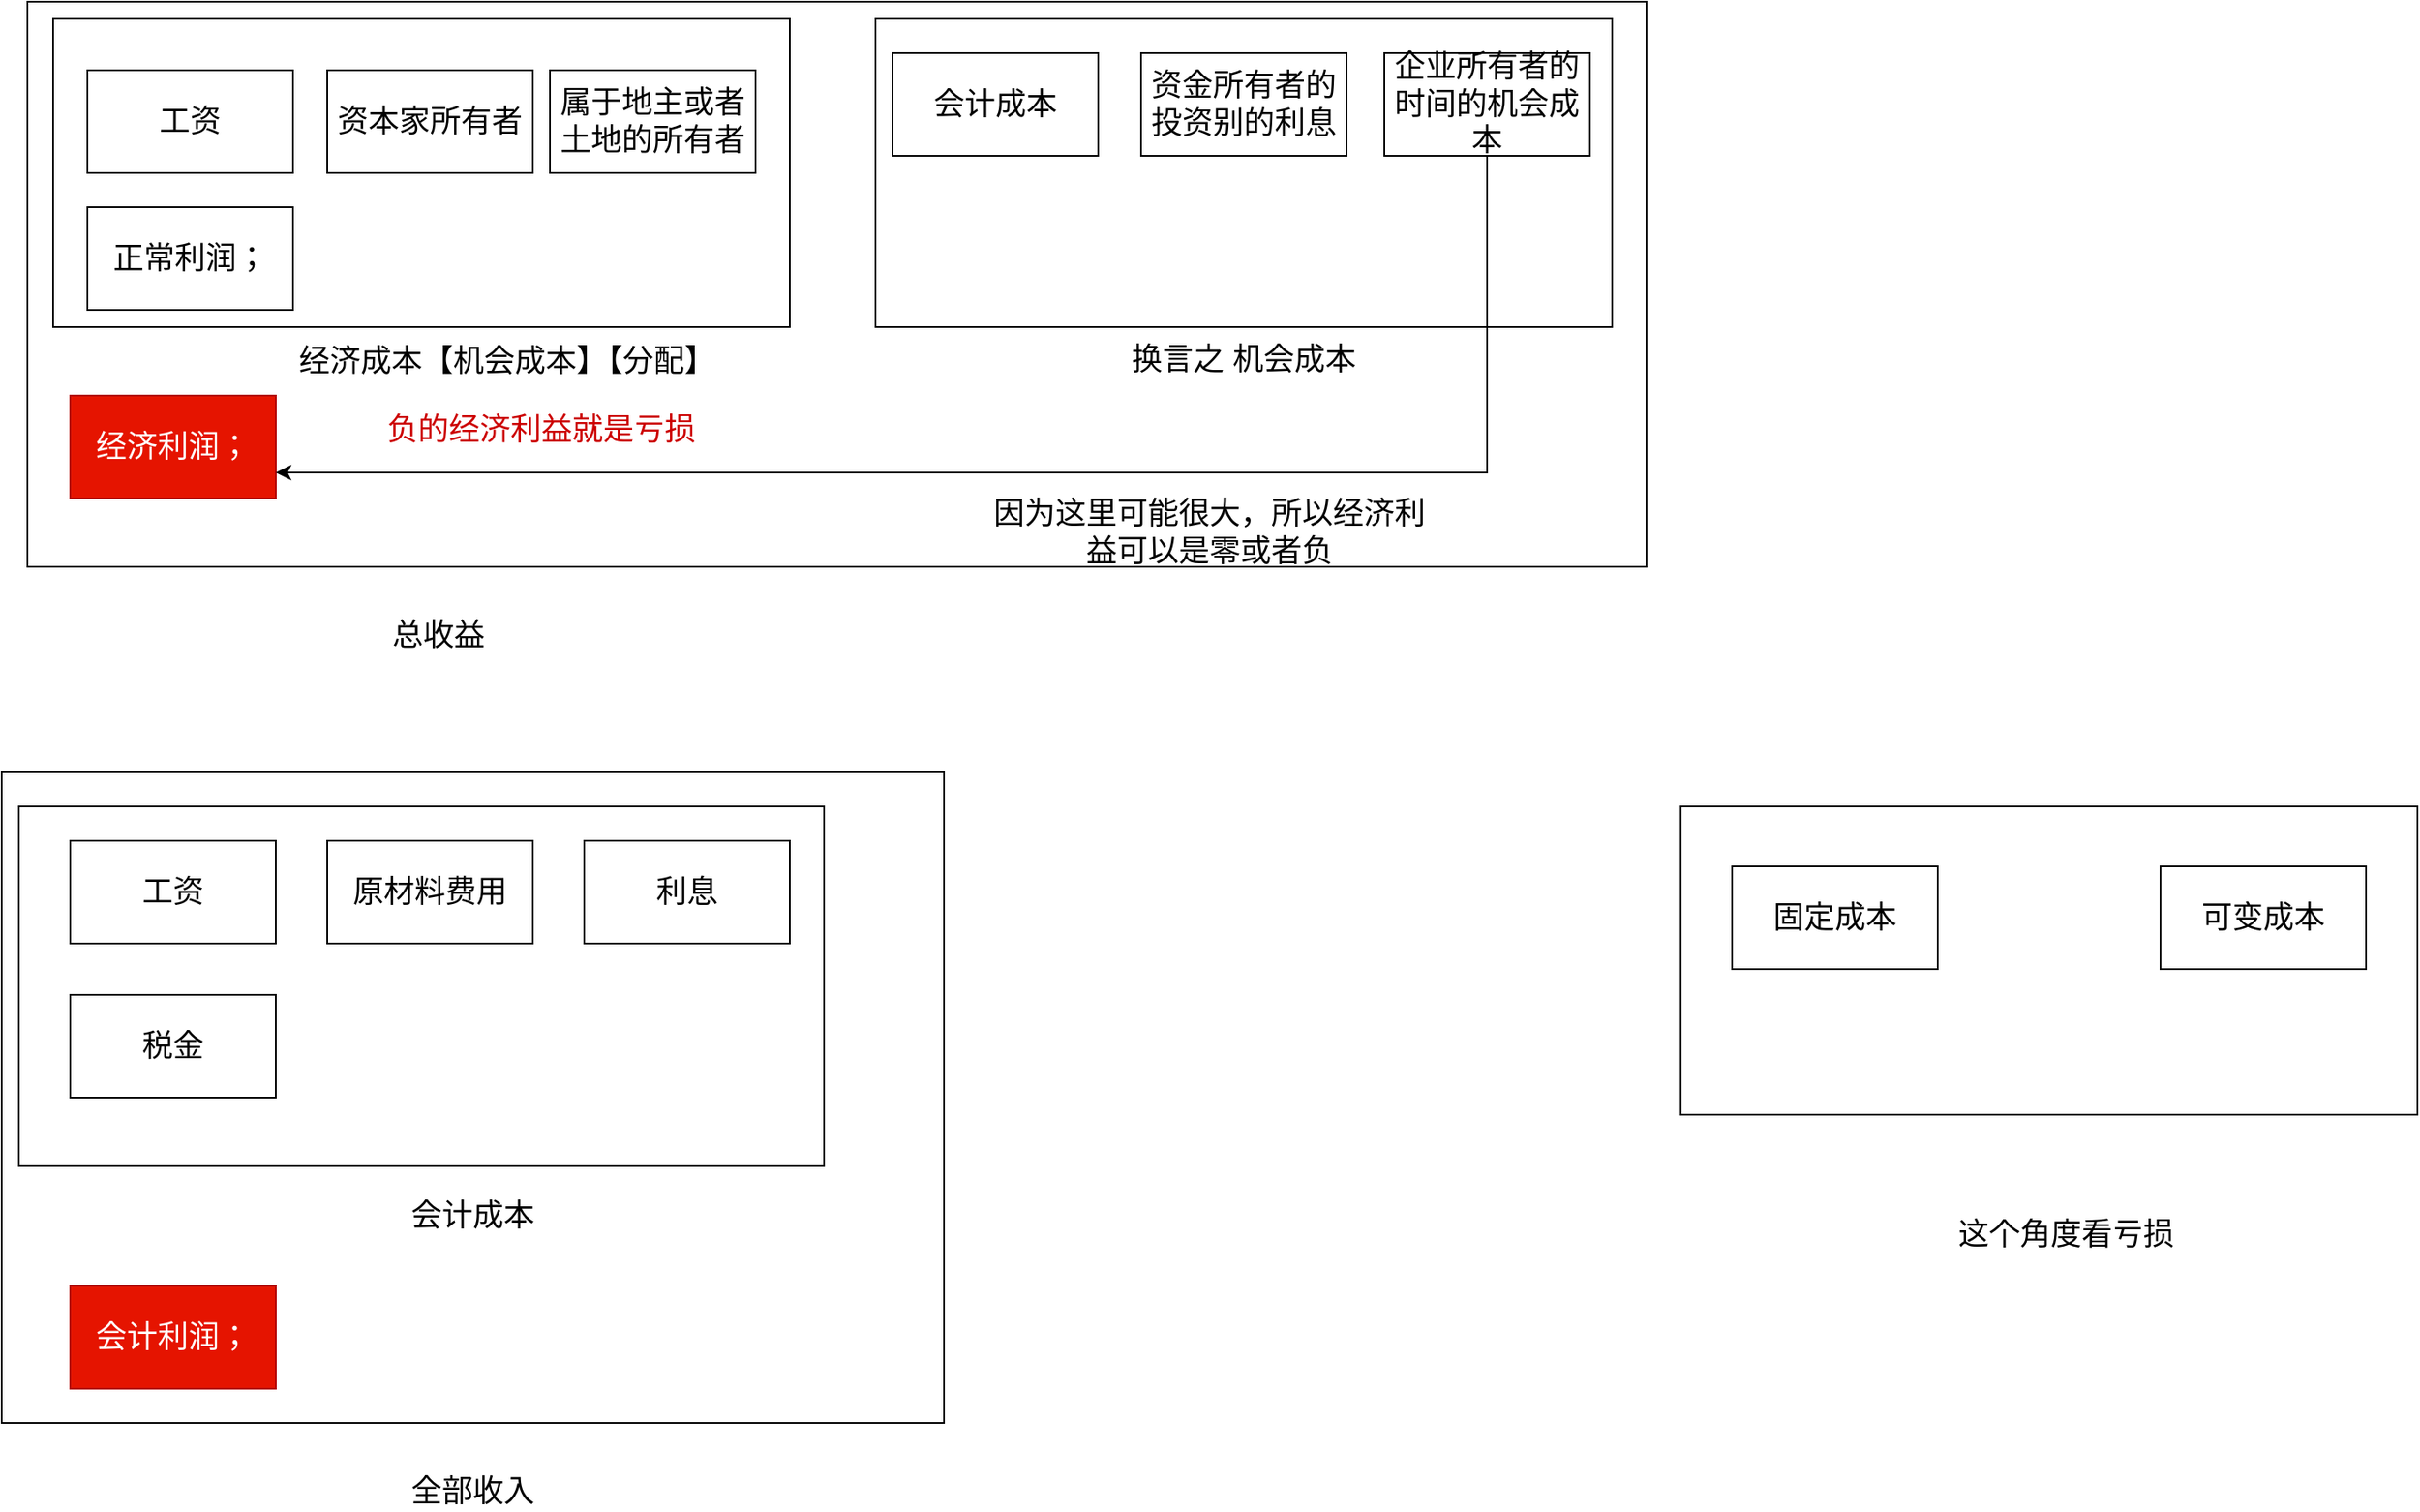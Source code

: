 <mxfile version="13.2.2" type="device" pages="10"><diagram id="NMHHrSCRpCcnZugrUS7x" name="第七章--厂商理论"><mxGraphModel dx="585" dy="813" grid="1" gridSize="10" guides="1" tooltips="1" connect="1" arrows="1" fold="1" page="1" pageScale="1" pageWidth="827" pageHeight="1169" math="0" shadow="0"><root><mxCell id="0"/><mxCell id="1" parent="0"/><mxCell id="fO7YHDkhs6r10xwRx6Tu-5" value="" style="rounded=0;whiteSpace=wrap;html=1;fillColor=none;" parent="1" vertex="1"><mxGeometry x="50" y="30" width="430" height="180" as="geometry"/></mxCell><mxCell id="fO7YHDkhs6r10xwRx6Tu-7" value="" style="rounded=0;whiteSpace=wrap;html=1;fillColor=none;" parent="1" vertex="1"><mxGeometry x="30" y="490" width="470" height="210" as="geometry"/></mxCell><mxCell id="fO7YHDkhs6r10xwRx6Tu-10" value="" style="rounded=0;whiteSpace=wrap;html=1;fillColor=none;" parent="1" vertex="1"><mxGeometry x="20" y="470" width="550" height="380" as="geometry"/></mxCell><mxCell id="QfS4DGjrN-cL1Sc8qur2-10" value="" style="rounded=0;whiteSpace=wrap;html=1;fillColor=none;" parent="1" vertex="1"><mxGeometry x="35" y="20" width="945" height="330" as="geometry"/></mxCell><mxCell id="QfS4DGjrN-cL1Sc8qur2-4" value="&lt;font style=&quot;font-size: 18px&quot;&gt;工资&lt;/font&gt;" style="rounded=0;whiteSpace=wrap;html=1;" parent="1" vertex="1"><mxGeometry x="70" y="60" width="120" height="60" as="geometry"/></mxCell><mxCell id="QfS4DGjrN-cL1Sc8qur2-6" value="&lt;font style=&quot;font-size: 18px&quot;&gt;属于地主或者土地的所有者&lt;/font&gt;" style="rounded=0;whiteSpace=wrap;html=1;" parent="1" vertex="1"><mxGeometry x="340" y="60" width="120" height="60" as="geometry"/></mxCell><mxCell id="QfS4DGjrN-cL1Sc8qur2-7" value="&lt;span style=&quot;font-size: 18px&quot;&gt;资本家所有者&lt;/span&gt;" style="rounded=0;whiteSpace=wrap;html=1;" parent="1" vertex="1"><mxGeometry x="210" y="60" width="120" height="60" as="geometry"/></mxCell><mxCell id="QfS4DGjrN-cL1Sc8qur2-8" value="&lt;font style=&quot;font-size: 18px&quot;&gt;正常利润；&lt;/font&gt;" style="rounded=0;whiteSpace=wrap;html=1;" parent="1" vertex="1"><mxGeometry x="70" y="140" width="120" height="60" as="geometry"/></mxCell><mxCell id="QfS4DGjrN-cL1Sc8qur2-9" value="&lt;font style=&quot;font-size: 18px&quot;&gt;经济利润；&lt;/font&gt;" style="rounded=0;whiteSpace=wrap;html=1;fillColor=#e51400;strokeColor=#B20000;fontColor=#ffffff;" parent="1" vertex="1"><mxGeometry x="60" y="250" width="120" height="60" as="geometry"/></mxCell><mxCell id="QfS4DGjrN-cL1Sc8qur2-11" value="&lt;span style=&quot;font-size: 18px&quot;&gt;总收益&lt;/span&gt;" style="text;html=1;strokeColor=none;fillColor=none;align=center;verticalAlign=middle;whiteSpace=wrap;rounded=0;" parent="1" vertex="1"><mxGeometry x="180" y="380" width="190" height="20" as="geometry"/></mxCell><mxCell id="fO7YHDkhs6r10xwRx6Tu-1" value="&lt;font style=&quot;font-size: 18px&quot;&gt;工资&lt;/font&gt;" style="rounded=0;whiteSpace=wrap;html=1;" parent="1" vertex="1"><mxGeometry x="60" y="510" width="120" height="60" as="geometry"/></mxCell><mxCell id="fO7YHDkhs6r10xwRx6Tu-2" value="&lt;font style=&quot;font-size: 18px&quot;&gt;税金&lt;/font&gt;" style="rounded=0;whiteSpace=wrap;html=1;" parent="1" vertex="1"><mxGeometry x="60" y="600" width="120" height="60" as="geometry"/></mxCell><mxCell id="fO7YHDkhs6r10xwRx6Tu-3" value="&lt;font style=&quot;font-size: 18px&quot;&gt;利息&lt;/font&gt;" style="rounded=0;whiteSpace=wrap;html=1;" parent="1" vertex="1"><mxGeometry x="360" y="510" width="120" height="60" as="geometry"/></mxCell><mxCell id="fO7YHDkhs6r10xwRx6Tu-4" value="&lt;font style=&quot;font-size: 18px&quot;&gt;原材料费用&lt;/font&gt;" style="rounded=0;whiteSpace=wrap;html=1;" parent="1" vertex="1"><mxGeometry x="210" y="510" width="120" height="60" as="geometry"/></mxCell><mxCell id="fO7YHDkhs6r10xwRx6Tu-6" value="&lt;span style=&quot;font-size: 18px&quot;&gt;经济成本【机会成本】【分配】&lt;/span&gt;" style="text;html=1;strokeColor=none;fillColor=none;align=center;verticalAlign=middle;whiteSpace=wrap;rounded=0;" parent="1" vertex="1"><mxGeometry x="180" y="220" width="270" height="20" as="geometry"/></mxCell><mxCell id="fO7YHDkhs6r10xwRx6Tu-9" value="&lt;span style=&quot;font-size: 18px&quot;&gt;会计成本&lt;br&gt;&lt;br&gt;&lt;/span&gt;" style="text;html=1;strokeColor=none;fillColor=none;align=center;verticalAlign=middle;whiteSpace=wrap;rounded=0;" parent="1" vertex="1"><mxGeometry x="200" y="730" width="190" height="20" as="geometry"/></mxCell><mxCell id="fO7YHDkhs6r10xwRx6Tu-11" value="&lt;font style=&quot;font-size: 18px&quot;&gt;会计利润；&lt;/font&gt;" style="rounded=0;whiteSpace=wrap;html=1;fillColor=#e51400;strokeColor=#B20000;fontColor=#ffffff;" parent="1" vertex="1"><mxGeometry x="60" y="770" width="120" height="60" as="geometry"/></mxCell><mxCell id="fO7YHDkhs6r10xwRx6Tu-12" value="&lt;span style=&quot;font-size: 18px&quot;&gt;全部收入&lt;/span&gt;" style="text;html=1;strokeColor=none;fillColor=none;align=center;verticalAlign=middle;whiteSpace=wrap;rounded=0;" parent="1" vertex="1"><mxGeometry x="200" y="880" width="190" height="20" as="geometry"/></mxCell><mxCell id="fO7YHDkhs6r10xwRx6Tu-14" value="" style="rounded=0;whiteSpace=wrap;html=1;fillColor=none;" parent="1" vertex="1"><mxGeometry x="530" y="30" width="430" height="180" as="geometry"/></mxCell><mxCell id="fO7YHDkhs6r10xwRx6Tu-15" value="&lt;span style=&quot;font-size: 18px&quot;&gt;换言之 机会成本&lt;br&gt;&lt;br&gt;&lt;/span&gt;" style="text;html=1;strokeColor=none;fillColor=none;align=center;verticalAlign=middle;whiteSpace=wrap;rounded=0;" parent="1" vertex="1"><mxGeometry x="650" y="230" width="190" height="20" as="geometry"/></mxCell><mxCell id="fO7YHDkhs6r10xwRx6Tu-17" value="&lt;span style=&quot;font-size: 18px&quot;&gt;会计成本&lt;/span&gt;" style="rounded=0;whiteSpace=wrap;html=1;" parent="1" vertex="1"><mxGeometry x="540" y="50" width="120" height="60" as="geometry"/></mxCell><mxCell id="fO7YHDkhs6r10xwRx6Tu-21" style="edgeStyle=orthogonalEdgeStyle;rounded=0;orthogonalLoop=1;jettySize=auto;html=1;exitX=0.5;exitY=1;exitDx=0;exitDy=0;entryX=1;entryY=0.75;entryDx=0;entryDy=0;" parent="1" source="fO7YHDkhs6r10xwRx6Tu-19" target="QfS4DGjrN-cL1Sc8qur2-9" edge="1"><mxGeometry relative="1" as="geometry"/></mxCell><mxCell id="fO7YHDkhs6r10xwRx6Tu-19" value="&lt;font style=&quot;font-size: 18px&quot;&gt;企业所有者的时间的机会成本&lt;/font&gt;" style="rounded=0;whiteSpace=wrap;html=1;" parent="1" vertex="1"><mxGeometry x="827" y="50" width="120" height="60" as="geometry"/></mxCell><mxCell id="fO7YHDkhs6r10xwRx6Tu-18" value="&lt;span style=&quot;font-size: 18px&quot;&gt;资金所有者的投资别的利息&lt;/span&gt;" style="rounded=0;whiteSpace=wrap;html=1;" parent="1" vertex="1"><mxGeometry x="685" y="50" width="120" height="60" as="geometry"/></mxCell><mxCell id="fO7YHDkhs6r10xwRx6Tu-23" value="&lt;span style=&quot;font-size: 18px&quot;&gt;因为这里可能很大，所以经济利益可以是零或者负&lt;/span&gt;" style="text;html=1;strokeColor=none;fillColor=none;align=center;verticalAlign=middle;whiteSpace=wrap;rounded=0;" parent="1" vertex="1"><mxGeometry x="590" y="320" width="270" height="20" as="geometry"/></mxCell><mxCell id="fO7YHDkhs6r10xwRx6Tu-24" value="&lt;span style=&quot;font-size: 18px&quot;&gt;&lt;font color=&quot;#cc0000&quot;&gt;负的经济利益就是亏损&lt;/font&gt;&lt;/span&gt;" style="text;html=1;strokeColor=none;fillColor=none;align=center;verticalAlign=middle;whiteSpace=wrap;rounded=0;" parent="1" vertex="1"><mxGeometry x="200" y="260" width="270" height="20" as="geometry"/></mxCell><mxCell id="fO7YHDkhs6r10xwRx6Tu-25" value="" style="rounded=0;whiteSpace=wrap;html=1;fillColor=none;" parent="1" vertex="1"><mxGeometry x="1000" y="490" width="430" height="180" as="geometry"/></mxCell><mxCell id="fO7YHDkhs6r10xwRx6Tu-26" value="&lt;font style=&quot;font-size: 18px&quot;&gt;固定成本&lt;/font&gt;" style="rounded=0;whiteSpace=wrap;html=1;" parent="1" vertex="1"><mxGeometry x="1030" y="525" width="120" height="60" as="geometry"/></mxCell><mxCell id="fO7YHDkhs6r10xwRx6Tu-27" value="&lt;font style=&quot;font-size: 18px&quot;&gt;可变成本&lt;/font&gt;" style="rounded=0;whiteSpace=wrap;html=1;" parent="1" vertex="1"><mxGeometry x="1280" y="525" width="120" height="60" as="geometry"/></mxCell><mxCell id="fO7YHDkhs6r10xwRx6Tu-28" value="&lt;span style=&quot;font-size: 18px&quot;&gt;这个角度看亏损&lt;br&gt;&lt;/span&gt;" style="text;html=1;strokeColor=none;fillColor=none;align=center;verticalAlign=middle;whiteSpace=wrap;rounded=0;" parent="1" vertex="1"><mxGeometry x="1090" y="730" width="270" height="20" as="geometry"/></mxCell></root></mxGraphModel></diagram><diagram id="RZITBvgJxFBnugSQHf5g" name="第八章--垄断、竞争"><mxGraphModel dx="597" dy="806" grid="1" gridSize="10" guides="1" tooltips="1" connect="1" arrows="1" fold="1" page="1" pageScale="1" pageWidth="827" pageHeight="1169" math="0" shadow="0"><root><mxCell id="sUZDhQ-hpaO0252xT2tM-0"/><mxCell id="sUZDhQ-hpaO0252xT2tM-1" parent="sUZDhQ-hpaO0252xT2tM-0"/><mxCell id="Ai6ymoAKtyoUuvvdNhXL-0" value="" style="rounded=0;whiteSpace=wrap;html=1;fillColor=none;" parent="sUZDhQ-hpaO0252xT2tM-1" vertex="1"><mxGeometry x="40" y="80" width="550" height="380" as="geometry"/></mxCell><mxCell id="Ai6ymoAKtyoUuvvdNhXL-1" value="&lt;span style=&quot;font-size: 18px&quot;&gt;无数个买者和卖者&lt;/span&gt;" style="rounded=0;whiteSpace=wrap;html=1;" parent="sUZDhQ-hpaO0252xT2tM-1" vertex="1"><mxGeometry x="120" y="160" width="120" height="60" as="geometry"/></mxCell><mxCell id="Ai6ymoAKtyoUuvvdNhXL-2" value="&lt;span style=&quot;font-size: 18px&quot;&gt;信息是完全&lt;br&gt;&lt;/span&gt;" style="rounded=0;whiteSpace=wrap;html=1;" parent="sUZDhQ-hpaO0252xT2tM-1" vertex="1"><mxGeometry x="270" y="160" width="120" height="60" as="geometry"/></mxCell><mxCell id="Ai6ymoAKtyoUuvvdNhXL-3" value="&lt;span style=&quot;font-size: 18px&quot;&gt;产品没有差别【鸡蛋🥚】&lt;br&gt;&lt;/span&gt;" style="rounded=0;whiteSpace=wrap;html=1;" parent="sUZDhQ-hpaO0252xT2tM-1" vertex="1"><mxGeometry x="414" y="160" width="120" height="60" as="geometry"/></mxCell><mxCell id="Ai6ymoAKtyoUuvvdNhXL-4" value="&lt;span style=&quot;font-size: 18px&quot;&gt;进入和退出市场是自由随意的&lt;/span&gt;" style="rounded=0;whiteSpace=wrap;html=1;" parent="sUZDhQ-hpaO0252xT2tM-1" vertex="1"><mxGeometry x="120" y="260" width="120" height="80" as="geometry"/></mxCell><mxCell id="2bS67cALEKi7D3kkjxIz-0" value="&lt;span style=&quot;font-size: 18px&quot;&gt;完全竞争&lt;/span&gt;" style="text;html=1;strokeColor=none;fillColor=none;align=center;verticalAlign=middle;whiteSpace=wrap;rounded=0;" parent="sUZDhQ-hpaO0252xT2tM-1" vertex="1"><mxGeometry x="235" y="520" width="190" height="20" as="geometry"/></mxCell><mxCell id="2bS67cALEKi7D3kkjxIz-1" value="" style="rounded=0;whiteSpace=wrap;html=1;fillColor=none;" parent="sUZDhQ-hpaO0252xT2tM-1" vertex="1"><mxGeometry x="620" y="80" width="550" height="380" as="geometry"/></mxCell><mxCell id="2bS67cALEKi7D3kkjxIz-2" value="&lt;span style=&quot;font-size: 18px&quot;&gt;垄断&lt;/span&gt;" style="text;html=1;strokeColor=none;fillColor=none;align=center;verticalAlign=middle;whiteSpace=wrap;rounded=0;" parent="sUZDhQ-hpaO0252xT2tM-1" vertex="1"><mxGeometry x="820" y="520" width="190" height="20" as="geometry"/></mxCell><mxCell id="2bS67cALEKi7D3kkjxIz-3" value="" style="endArrow=none;html=1;entryX=0.5;entryY=0;entryDx=0;entryDy=0;exitX=0.5;exitY=1;exitDx=0;exitDy=0;" parent="sUZDhQ-hpaO0252xT2tM-1" source="2bS67cALEKi7D3kkjxIz-1" target="2bS67cALEKi7D3kkjxIz-1" edge="1"><mxGeometry width="50" height="50" relative="1" as="geometry"><mxPoint x="730" y="390" as="sourcePoint"/><mxPoint x="780" y="340" as="targetPoint"/></mxGeometry></mxCell><mxCell id="2bS67cALEKi7D3kkjxIz-4" value="&lt;span style=&quot;font-size: 18px&quot;&gt;行政垄断&lt;/span&gt;" style="text;html=1;strokeColor=none;fillColor=none;align=center;verticalAlign=middle;whiteSpace=wrap;rounded=0;" parent="sUZDhQ-hpaO0252xT2tM-1" vertex="1"><mxGeometry x="920" y="250" width="190" height="20" as="geometry"/></mxCell><mxCell id="2bS67cALEKi7D3kkjxIz-5" value="&lt;span style=&quot;font-size: 18px&quot;&gt;自然垄断&lt;/span&gt;" style="text;html=1;strokeColor=none;fillColor=none;align=center;verticalAlign=middle;whiteSpace=wrap;rounded=0;" parent="sUZDhQ-hpaO0252xT2tM-1" vertex="1"><mxGeometry x="650" y="250" width="190" height="20" as="geometry"/></mxCell></root></mxGraphModel></diagram><diagram id="15GxTsseoTI-1MvQCCIQ" name="第九章--GDP"><mxGraphModel dx="597" dy="806" grid="1" gridSize="10" guides="1" tooltips="1" connect="1" arrows="1" fold="1" page="1" pageScale="1" pageWidth="827" pageHeight="1169" math="0" shadow="0"><root><mxCell id="Cbvpw6YhfNmNkXBSvI36-0"/><mxCell id="Cbvpw6YhfNmNkXBSvI36-1" parent="Cbvpw6YhfNmNkXBSvI36-0"/><mxCell id="W2FMc8YN6o1FscTeh8jA-5" value="" style="ellipse;whiteSpace=wrap;html=1;fillColor=none;fontSize=16;" parent="Cbvpw6YhfNmNkXBSvI36-1" vertex="1"><mxGeometry x="124" y="180" width="290" height="210" as="geometry"/></mxCell><mxCell id="W2FMc8YN6o1FscTeh8jA-6" value="&lt;span style=&quot;font-size: 16px;&quot;&gt;人均GDP&lt;/span&gt;" style="text;html=1;strokeColor=none;fillColor=none;align=center;verticalAlign=middle;whiteSpace=wrap;rounded=0;fontSize=16;" parent="Cbvpw6YhfNmNkXBSvI36-1" vertex="1"><mxGeometry x="174" y="420" width="190" height="20" as="geometry"/></mxCell><mxCell id="W2FMc8YN6o1FscTeh8jA-7" value="&lt;font style=&quot;font-size: 16px;&quot;&gt;人均可支配收入&lt;/font&gt;" style="rounded=0;whiteSpace=wrap;html=1;fillColor=#b0e3e6;strokeColor=#0e8088;fontSize=16;" parent="Cbvpw6YhfNmNkXBSvI36-1" vertex="1"><mxGeometry x="184" y="210" width="140" height="60" as="geometry"/></mxCell><mxCell id="W2FMc8YN6o1FscTeh8jA-9" value="&lt;font style=&quot;font-size: 16px;&quot;&gt;税收&lt;/font&gt;" style="rounded=0;whiteSpace=wrap;html=1;fillColor=#f8cecc;gradientColor=#ea6b66;strokeColor=#b85450;fontSize=16;" parent="Cbvpw6YhfNmNkXBSvI36-1" vertex="1"><mxGeometry x="154" y="280" width="80" height="50" as="geometry"/></mxCell><mxCell id="W2FMc8YN6o1FscTeh8jA-10" value="&lt;font style=&quot;font-size: 16px;&quot;&gt;其他项目&lt;/font&gt;" style="rounded=0;whiteSpace=wrap;html=1;fillColor=none;fontSize=16;" parent="Cbvpw6YhfNmNkXBSvI36-1" vertex="1"><mxGeometry x="274" y="280" width="80" height="50" as="geometry"/></mxCell><mxCell id="W2FMc8YN6o1FscTeh8jA-11" value="" style="endArrow=classic;html=1;fontSize=16;" parent="Cbvpw6YhfNmNkXBSvI36-1" source="W2FMc8YN6o1FscTeh8jA-7" edge="1"><mxGeometry width="50" height="50" relative="1" as="geometry"><mxPoint x="260" y="420" as="sourcePoint"/><mxPoint x="390" y="120" as="targetPoint"/></mxGeometry></mxCell><mxCell id="W2FMc8YN6o1FscTeh8jA-13" value="&lt;span style=&quot;font-size: 16px;&quot;&gt;比人均GDP小得多&lt;/span&gt;" style="text;html=1;strokeColor=none;fillColor=none;align=center;verticalAlign=middle;whiteSpace=wrap;rounded=0;fontSize=16;" parent="Cbvpw6YhfNmNkXBSvI36-1" vertex="1"><mxGeometry x="300" y="80" width="190" height="20" as="geometry"/></mxCell></root></mxGraphModel></diagram><diagram id="h9c2RwMUi0obcPd-blbH" name="第十一章：总需求"><mxGraphModel dx="585" dy="813" grid="1" gridSize="10" guides="1" tooltips="1" connect="1" arrows="1" fold="1" page="1" pageScale="1" pageWidth="827" pageHeight="1169" math="0" shadow="0"><root><mxCell id="K92eB_Z6g8fDV6qdxyt1-0"/><mxCell id="K92eB_Z6g8fDV6qdxyt1-1" parent="K92eB_Z6g8fDV6qdxyt1-0"/><mxCell id="g3PpC5OYMZxL-mpC2j2G-0" value="" style="rounded=0;whiteSpace=wrap;html=1;fillColor=none;" parent="K92eB_Z6g8fDV6qdxyt1-1" vertex="1"><mxGeometry x="90" y="80" width="480" height="330" as="geometry"/></mxCell><mxCell id="g3PpC5OYMZxL-mpC2j2G-1" value="&lt;span style=&quot;font-size: 18px&quot;&gt;工资&lt;/span&gt;" style="rounded=0;whiteSpace=wrap;html=1;" parent="K92eB_Z6g8fDV6qdxyt1-1" vertex="1"><mxGeometry x="120" y="160" width="120" height="60" as="geometry"/></mxCell><mxCell id="g3PpC5OYMZxL-mpC2j2G-2" value="&lt;span style=&quot;font-size: 18px&quot;&gt;地租&lt;br&gt;&lt;/span&gt;" style="rounded=0;whiteSpace=wrap;html=1;" parent="K92eB_Z6g8fDV6qdxyt1-1" vertex="1"><mxGeometry x="270" y="160" width="120" height="60" as="geometry"/></mxCell><mxCell id="g3PpC5OYMZxL-mpC2j2G-3" value="&lt;span style=&quot;font-size: 18px&quot;&gt;租金&lt;br&gt;&lt;/span&gt;" style="rounded=0;whiteSpace=wrap;html=1;" parent="K92eB_Z6g8fDV6qdxyt1-1" vertex="1"><mxGeometry x="414" y="160" width="120" height="60" as="geometry"/></mxCell><mxCell id="g3PpC5OYMZxL-mpC2j2G-4" value="&lt;span style=&quot;font-size: 18px&quot;&gt;利息&lt;/span&gt;" style="rounded=0;whiteSpace=wrap;html=1;" parent="K92eB_Z6g8fDV6qdxyt1-1" vertex="1"><mxGeometry x="120" y="260" width="120" height="80" as="geometry"/></mxCell><mxCell id="g3PpC5OYMZxL-mpC2j2G-5" value="&lt;span style=&quot;font-size: 18px&quot;&gt;一个产品的价格&lt;/span&gt;" style="text;html=1;strokeColor=none;fillColor=none;align=center;verticalAlign=middle;whiteSpace=wrap;rounded=0;" parent="K92eB_Z6g8fDV6qdxyt1-1" vertex="1"><mxGeometry x="235" y="440" width="190" height="20" as="geometry"/></mxCell><mxCell id="g3PpC5OYMZxL-mpC2j2G-6" value="&lt;span style=&quot;font-size: 18px&quot;&gt;正常利润&lt;/span&gt;" style="rounded=0;whiteSpace=wrap;html=1;" parent="K92eB_Z6g8fDV6qdxyt1-1" vertex="1"><mxGeometry x="270" y="260" width="120" height="80" as="geometry"/></mxCell><mxCell id="eS82C-wty85XSEX_v0sG-0" value="" style="rounded=0;whiteSpace=wrap;html=1;fillColor=none;" parent="K92eB_Z6g8fDV6qdxyt1-1" vertex="1"><mxGeometry x="90" y="490" width="480" height="330" as="geometry"/></mxCell><mxCell id="eS82C-wty85XSEX_v0sG-1" value="&lt;span style=&quot;font-size: 18px&quot;&gt;家庭&lt;/span&gt;" style="rounded=0;whiteSpace=wrap;html=1;" parent="K92eB_Z6g8fDV6qdxyt1-1" vertex="1"><mxGeometry x="120" y="570" width="120" height="60" as="geometry"/></mxCell><mxCell id="eS82C-wty85XSEX_v0sG-2" value="&lt;span style=&quot;font-size: 18px&quot;&gt;企业&lt;br&gt;&lt;/span&gt;" style="rounded=0;whiteSpace=wrap;html=1;" parent="K92eB_Z6g8fDV6qdxyt1-1" vertex="1"><mxGeometry x="270" y="570" width="120" height="60" as="geometry"/></mxCell><mxCell id="eS82C-wty85XSEX_v0sG-3" value="&lt;span style=&quot;font-size: 18px&quot;&gt;政府【看得见的手】&lt;br&gt;&lt;/span&gt;" style="rounded=0;whiteSpace=wrap;html=1;fillColor=#f8cecc;strokeColor=#b85450;" parent="K92eB_Z6g8fDV6qdxyt1-1" vertex="1"><mxGeometry x="414" y="570" width="120" height="60" as="geometry"/></mxCell><mxCell id="eS82C-wty85XSEX_v0sG-5" value="&lt;span style=&quot;font-size: 18px&quot;&gt;购买的主体&lt;/span&gt;" style="text;html=1;strokeColor=none;fillColor=none;align=center;verticalAlign=middle;whiteSpace=wrap;rounded=0;" parent="K92eB_Z6g8fDV6qdxyt1-1" vertex="1"><mxGeometry x="235" y="850" width="190" height="20" as="geometry"/></mxCell><mxCell id="eS82C-wty85XSEX_v0sG-8" value="&lt;span style=&quot;font-size: 18px&quot;&gt;经济萧条的原因很简单，就是人们不买东西。&lt;/span&gt;" style="text;html=1;strokeColor=none;fillColor=none;align=center;verticalAlign=middle;whiteSpace=wrap;rounded=0;" parent="K92eB_Z6g8fDV6qdxyt1-1" vertex="1"><mxGeometry x="620" y="440" width="210" height="20" as="geometry"/></mxCell><mxCell id="eS82C-wty85XSEX_v0sG-12" value="" style="endArrow=classic;html=1;" parent="K92eB_Z6g8fDV6qdxyt1-1" source="eS82C-wty85XSEX_v0sG-3" edge="1"><mxGeometry width="50" height="50" relative="1" as="geometry"><mxPoint x="630" y="670" as="sourcePoint"/><mxPoint x="640" y="597" as="targetPoint"/></mxGeometry></mxCell><mxCell id="eS82C-wty85XSEX_v0sG-13" value="&lt;span style=&quot;font-size: 18px&quot;&gt;赤字财政政策【借百姓的钱】&lt;/span&gt;" style="text;html=1;strokeColor=none;fillColor=none;align=center;verticalAlign=middle;whiteSpace=wrap;rounded=0;" parent="K92eB_Z6g8fDV6qdxyt1-1" vertex="1"><mxGeometry x="670" y="590" width="210" height="20" as="geometry"/></mxCell></root></mxGraphModel></diagram><diagram id="k1HSM32DDxo9B_g6ClpO" name="第十二章：财政，税收与财政政策"><mxGraphModel dx="585" dy="813" grid="1" gridSize="10" guides="1" tooltips="1" connect="1" arrows="1" fold="1" page="1" pageScale="1" pageWidth="827" pageHeight="1169" math="0" shadow="0"><root><mxCell id="RGpI6VOOQc9fMPbbDUVd-0"/><mxCell id="RGpI6VOOQc9fMPbbDUVd-1" parent="RGpI6VOOQc9fMPbbDUVd-0"/><mxCell id="5GNGqaqq4ZDY85I3by6q-0" value="" style="rounded=0;whiteSpace=wrap;html=1;fillColor=none;" parent="RGpI6VOOQc9fMPbbDUVd-1" vertex="1"><mxGeometry x="90" y="80" width="480" height="230" as="geometry"/></mxCell><mxCell id="5GNGqaqq4ZDY85I3by6q-2" value="&lt;span style=&quot;font-size: 18px&quot;&gt;税收收入【90%】&lt;br&gt;&lt;/span&gt;" style="rounded=0;whiteSpace=wrap;html=1;fillColor=none;" parent="RGpI6VOOQc9fMPbbDUVd-1" vertex="1"><mxGeometry x="160" y="100" width="340" height="160" as="geometry"/></mxCell><mxCell id="5GNGqaqq4ZDY85I3by6q-7" value="" style="rounded=0;whiteSpace=wrap;html=1;fillColor=none;" parent="RGpI6VOOQc9fMPbbDUVd-1" vertex="1"><mxGeometry x="90" y="490" width="480" height="220" as="geometry"/></mxCell><mxCell id="5GNGqaqq4ZDY85I3by6q-9" value="&lt;span style=&quot;font-size: 18px&quot;&gt;政府开支&lt;br&gt;&lt;/span&gt;" style="text;html=1;strokeColor=none;fillColor=none;align=center;verticalAlign=middle;whiteSpace=wrap;rounded=0;" parent="RGpI6VOOQc9fMPbbDUVd-1" vertex="1"><mxGeometry x="235" y="750" width="190" height="20" as="geometry"/></mxCell><mxCell id="5GNGqaqq4ZDY85I3by6q-10" value="&lt;span style=&quot;font-size: 18px&quot;&gt;政府购买支出&lt;br&gt;&lt;/span&gt;" style="rounded=0;whiteSpace=wrap;html=1;fillColor=none;" parent="RGpI6VOOQc9fMPbbDUVd-1" vertex="1"><mxGeometry x="120" y="520" width="190" height="140" as="geometry"/></mxCell><mxCell id="5GNGqaqq4ZDY85I3by6q-11" value="&lt;span style=&quot;font-size: 18px&quot;&gt;转移支付【效果慢】&lt;br&gt;&lt;/span&gt;" style="rounded=0;whiteSpace=wrap;html=1;fillColor=none;" parent="RGpI6VOOQc9fMPbbDUVd-1" vertex="1"><mxGeometry x="350" y="520" width="190" height="140" as="geometry"/></mxCell><mxCell id="5GNGqaqq4ZDY85I3by6q-14" value="&lt;span style=&quot;font-size: 18px&quot;&gt;财政收入&lt;br&gt;&lt;/span&gt;" style="text;html=1;strokeColor=none;fillColor=none;align=center;verticalAlign=middle;whiteSpace=wrap;rounded=0;" parent="RGpI6VOOQc9fMPbbDUVd-1" vertex="1"><mxGeometry x="235" y="340" width="190" height="20" as="geometry"/></mxCell><mxCell id="5GNGqaqq4ZDY85I3by6q-15" value="" style="rounded=0;whiteSpace=wrap;html=1;fillColor=none;" parent="RGpI6VOOQc9fMPbbDUVd-1" vertex="1"><mxGeometry x="610" y="85" width="480" height="220" as="geometry"/></mxCell><mxCell id="5GNGqaqq4ZDY85I3by6q-16" value="&lt;span style=&quot;font-size: 18px&quot;&gt;消费者的购买&lt;br&gt;&lt;/span&gt;" style="rounded=0;whiteSpace=wrap;html=1;fillColor=none;" parent="RGpI6VOOQc9fMPbbDUVd-1" vertex="1"><mxGeometry x="620" y="115" width="190" height="75" as="geometry"/></mxCell><mxCell id="5GNGqaqq4ZDY85I3by6q-18" value="&lt;span style=&quot;font-size: 18px&quot;&gt;总需求&lt;br&gt;&lt;/span&gt;" style="text;html=1;strokeColor=none;fillColor=none;align=center;verticalAlign=middle;whiteSpace=wrap;rounded=0;" parent="RGpI6VOOQc9fMPbbDUVd-1" vertex="1"><mxGeometry x="770" y="350" width="190" height="20" as="geometry"/></mxCell><mxCell id="5GNGqaqq4ZDY85I3by6q-22" value="&lt;span style=&quot;font-size: 18px&quot;&gt;政府购买支出&lt;br&gt;&lt;/span&gt;" style="rounded=0;whiteSpace=wrap;html=1;fillColor=none;" parent="RGpI6VOOQc9fMPbbDUVd-1" vertex="1"><mxGeometry x="620" y="210" width="190" height="75" as="geometry"/></mxCell><mxCell id="5GNGqaqq4ZDY85I3by6q-23" value="&lt;span style=&quot;font-size: 18px&quot;&gt;总出口&lt;br&gt;&lt;/span&gt;" style="rounded=0;whiteSpace=wrap;html=1;fillColor=none;" parent="RGpI6VOOQc9fMPbbDUVd-1" vertex="1"><mxGeometry x="860" y="210" width="190" height="75" as="geometry"/></mxCell><mxCell id="5GNGqaqq4ZDY85I3by6q-24" value="&lt;span style=&quot;font-size: 18px&quot;&gt;企业购买支出&lt;br&gt;&lt;/span&gt;" style="rounded=0;whiteSpace=wrap;html=1;fillColor=none;" parent="RGpI6VOOQc9fMPbbDUVd-1" vertex="1"><mxGeometry x="860" y="115" width="190" height="75" as="geometry"/></mxCell></root></mxGraphModel></diagram><diagram id="UcuOANTBUPzT7Q8J-KHv" name="第十三章 货币和银行🏦"><mxGraphModel dx="1412" dy="813" grid="1" gridSize="10" guides="1" tooltips="1" connect="1" arrows="1" fold="1" page="1" pageScale="1" pageWidth="827" pageHeight="1169" math="0" shadow="0"><root><mxCell id="3UMmOIt5RrmtiGYB2bf7-0"/><mxCell id="3UMmOIt5RrmtiGYB2bf7-1" parent="3UMmOIt5RrmtiGYB2bf7-0"/><mxCell id="8NFoe7cWt2G9rxUBvptO-0" value="" style="rounded=0;whiteSpace=wrap;html=1;fillColor=none;" parent="3UMmOIt5RrmtiGYB2bf7-1" vertex="1"><mxGeometry x="90" y="100" width="670" height="410" as="geometry"/></mxCell><mxCell id="8NFoe7cWt2G9rxUBvptO-1" value="&lt;span style=&quot;font-size: 18px&quot;&gt;中国货币的三个层次&lt;br&gt;&lt;br&gt;&lt;/span&gt;" style="text;html=1;strokeColor=none;fillColor=none;align=center;verticalAlign=middle;whiteSpace=wrap;rounded=0;" parent="3UMmOIt5RrmtiGYB2bf7-1" vertex="1"><mxGeometry x="170" y="20" width="190" height="40" as="geometry"/></mxCell><mxCell id="8NFoe7cWt2G9rxUBvptO-3" value="&lt;span style=&quot;font-size: 18px&quot;&gt;&lt;br&gt;&lt;/span&gt;" style="rounded=0;whiteSpace=wrap;html=1;fillColor=none;" parent="3UMmOIt5RrmtiGYB2bf7-1" vertex="1"><mxGeometry x="110" y="110" width="410" height="330" as="geometry"/></mxCell><mxCell id="8NFoe7cWt2G9rxUBvptO-4" value="&lt;span style=&quot;font-size: 18px&quot;&gt;M2【广义货币】&lt;br&gt;&lt;/span&gt;" style="text;html=1;strokeColor=none;fillColor=none;align=center;verticalAlign=middle;whiteSpace=wrap;rounded=0;" parent="3UMmOIt5RrmtiGYB2bf7-1" vertex="1"><mxGeometry x="319" y="565" width="190" height="40" as="geometry"/></mxCell><mxCell id="8NFoe7cWt2G9rxUBvptO-9" value="&lt;span style=&quot;font-size: 18px&quot;&gt;定期存款、单位存款&lt;br&gt;&lt;/span&gt;" style="rounded=0;whiteSpace=wrap;html=1;fillColor=none;" parent="3UMmOIt5RrmtiGYB2bf7-1" vertex="1"><mxGeometry x="540" y="110" width="190" height="120" as="geometry"/></mxCell><mxCell id="8NFoe7cWt2G9rxUBvptO-10" value="&lt;span style=&quot;font-size: 18px&quot;&gt;M1&lt;br&gt;&lt;/span&gt;" style="text;html=1;strokeColor=none;fillColor=none;align=center;verticalAlign=middle;whiteSpace=wrap;rounded=0;" parent="3UMmOIt5RrmtiGYB2bf7-1" vertex="1"><mxGeometry x="224" y="460" width="190" height="40" as="geometry"/></mxCell><mxCell id="8NFoe7cWt2G9rxUBvptO-11" value="&lt;span style=&quot;font-size: 18px&quot;&gt;纸币、硬币、现金&lt;br&gt;&lt;/span&gt;" style="rounded=0;whiteSpace=wrap;html=1;fillColor=none;" parent="3UMmOIt5RrmtiGYB2bf7-1" vertex="1"><mxGeometry x="120" y="120" width="250" height="240" as="geometry"/></mxCell><mxCell id="8NFoe7cWt2G9rxUBvptO-12" value="&lt;span style=&quot;font-size: 18px&quot;&gt;M0【流通性最好】&lt;br&gt;&lt;/span&gt;" style="text;html=1;strokeColor=none;fillColor=none;align=center;verticalAlign=middle;whiteSpace=wrap;rounded=0;" parent="3UMmOIt5RrmtiGYB2bf7-1" vertex="1"><mxGeometry x="170" y="380" width="190" height="40" as="geometry"/></mxCell><mxCell id="8NFoe7cWt2G9rxUBvptO-13" value="&lt;span style=&quot;font-size: 18px&quot;&gt;活期存款&lt;br&gt;&lt;/span&gt;" style="rounded=0;whiteSpace=wrap;html=1;fillColor=none;" parent="3UMmOIt5RrmtiGYB2bf7-1" vertex="1"><mxGeometry x="380" y="120" width="120" height="80" as="geometry"/></mxCell><mxCell id="8NFoe7cWt2G9rxUBvptO-15" value="" style="endArrow=classic;html=1;" parent="3UMmOIt5RrmtiGYB2bf7-1" edge="1"><mxGeometry width="50" height="50" relative="1" as="geometry"><mxPoint x="250" y="340" as="sourcePoint"/><mxPoint x="250" y="670" as="targetPoint"/></mxGeometry></mxCell><mxCell id="8NFoe7cWt2G9rxUBvptO-17" value="&lt;span style=&quot;font-size: 18px&quot;&gt;流通性由好到差&lt;/span&gt;&lt;span style=&quot;font-size: 18px&quot;&gt;&lt;br&gt;&lt;/span&gt;" style="text;html=1;strokeColor=none;fillColor=none;align=center;verticalAlign=middle;whiteSpace=wrap;rounded=0;" parent="3UMmOIt5RrmtiGYB2bf7-1" vertex="1"><mxGeometry x="50" y="545" width="190" height="40" as="geometry"/></mxCell><mxCell id="KiYR8RF2eQAfS3iEMQe5-0" value="&lt;span style=&quot;font-size: 18px&quot;&gt;利率&lt;br&gt;&lt;/span&gt;" style="rounded=0;whiteSpace=wrap;html=1;fillColor=#d5e8d4;strokeColor=#82b366;" parent="3UMmOIt5RrmtiGYB2bf7-1" vertex="1"><mxGeometry x="140" y="720" width="100" height="70" as="geometry"/></mxCell><mxCell id="KiYR8RF2eQAfS3iEMQe5-1" value="&lt;span style=&quot;font-size: 18px&quot;&gt;投资&lt;br&gt;&lt;/span&gt;" style="rounded=0;whiteSpace=wrap;html=1;fillColor=none;" parent="3UMmOIt5RrmtiGYB2bf7-1" vertex="1"><mxGeometry x="140" y="860" width="100" height="70" as="geometry"/></mxCell><mxCell id="KiYR8RF2eQAfS3iEMQe5-2" value="&lt;span style=&quot;font-size: 18px&quot;&gt;总需求&lt;br&gt;&lt;/span&gt;" style="rounded=0;whiteSpace=wrap;html=1;fillColor=#f8cecc;strokeColor=#b85450;" parent="3UMmOIt5RrmtiGYB2bf7-1" vertex="1"><mxGeometry x="140" y="1000" width="100" height="70" as="geometry"/></mxCell><mxCell id="KiYR8RF2eQAfS3iEMQe5-3" value="&lt;span style=&quot;font-size: 18px&quot;&gt;GDP&lt;br&gt;&lt;/span&gt;" style="rounded=0;whiteSpace=wrap;html=1;fillColor=none;" parent="3UMmOIt5RrmtiGYB2bf7-1" vertex="1"><mxGeometry x="140" y="1140" width="100" height="70" as="geometry"/></mxCell><mxCell id="KiYR8RF2eQAfS3iEMQe5-4" value="&lt;span style=&quot;font-size: 18px&quot;&gt;就业&lt;br&gt;&lt;/span&gt;" style="rounded=0;whiteSpace=wrap;html=1;fillColor=none;" parent="3UMmOIt5RrmtiGYB2bf7-1" vertex="1"><mxGeometry x="140" y="1280" width="100" height="70" as="geometry"/></mxCell><mxCell id="KiYR8RF2eQAfS3iEMQe5-5" value="&lt;span style=&quot;font-size: 18px&quot;&gt;经济冷热&lt;br&gt;&lt;/span&gt;" style="rounded=0;whiteSpace=wrap;html=1;fillColor=#dae8fc;strokeColor=#6c8ebf;" parent="3UMmOIt5RrmtiGYB2bf7-1" vertex="1"><mxGeometry x="140" y="1440" width="100" height="70" as="geometry"/></mxCell><mxCell id="KiYR8RF2eQAfS3iEMQe5-10" value="&lt;span style=&quot;font-size: 18px&quot;&gt;高&lt;br&gt;&lt;/span&gt;" style="text;html=1;strokeColor=none;fillColor=none;align=center;verticalAlign=middle;whiteSpace=wrap;rounded=0;" parent="3UMmOIt5RrmtiGYB2bf7-1" vertex="1"><mxGeometry x="270" y="735" width="190" height="40" as="geometry"/></mxCell><mxCell id="KiYR8RF2eQAfS3iEMQe5-11" value="&lt;span style=&quot;font-size: 18px&quot;&gt;少&lt;br&gt;&lt;/span&gt;" style="text;html=1;strokeColor=none;fillColor=none;align=center;verticalAlign=middle;whiteSpace=wrap;rounded=0;" parent="3UMmOIt5RrmtiGYB2bf7-1" vertex="1"><mxGeometry x="270" y="1280" width="190" height="40" as="geometry"/></mxCell><mxCell id="KiYR8RF2eQAfS3iEMQe5-12" value="&lt;span style=&quot;font-size: 18px&quot;&gt;少&lt;br&gt;&lt;/span&gt;" style="text;html=1;strokeColor=none;fillColor=none;align=center;verticalAlign=middle;whiteSpace=wrap;rounded=0;" parent="3UMmOIt5RrmtiGYB2bf7-1" vertex="1"><mxGeometry x="270" y="1155" width="190" height="40" as="geometry"/></mxCell><mxCell id="KiYR8RF2eQAfS3iEMQe5-13" value="&lt;span style=&quot;font-size: 18px&quot;&gt;少&lt;br&gt;&lt;/span&gt;" style="text;html=1;strokeColor=none;fillColor=none;align=center;verticalAlign=middle;whiteSpace=wrap;rounded=0;" parent="3UMmOIt5RrmtiGYB2bf7-1" vertex="1"><mxGeometry x="270" y="1030" width="190" height="40" as="geometry"/></mxCell><mxCell id="KiYR8RF2eQAfS3iEMQe5-14" value="&lt;span style=&quot;font-size: 18px&quot;&gt;少&lt;br&gt;&lt;/span&gt;" style="text;html=1;strokeColor=none;fillColor=none;align=center;verticalAlign=middle;whiteSpace=wrap;rounded=0;" parent="3UMmOIt5RrmtiGYB2bf7-1" vertex="1"><mxGeometry x="270" y="875" width="190" height="40" as="geometry"/></mxCell><mxCell id="KiYR8RF2eQAfS3iEMQe5-15" value="&lt;span style=&quot;font-size: 18px&quot;&gt;冷&lt;br&gt;&lt;/span&gt;" style="text;html=1;strokeColor=none;fillColor=none;align=center;verticalAlign=middle;whiteSpace=wrap;rounded=0;" parent="3UMmOIt5RrmtiGYB2bf7-1" vertex="1"><mxGeometry x="270" y="1455" width="190" height="40" as="geometry"/></mxCell><mxCell id="KiYR8RF2eQAfS3iEMQe5-16" value="&lt;span style=&quot;font-size: 18px&quot;&gt;低&lt;br&gt;&lt;/span&gt;" style="text;html=1;strokeColor=none;fillColor=none;align=center;verticalAlign=middle;whiteSpace=wrap;rounded=0;" parent="3UMmOIt5RrmtiGYB2bf7-1" vertex="1"><mxGeometry x="-70" y="735" width="190" height="40" as="geometry"/></mxCell><mxCell id="KiYR8RF2eQAfS3iEMQe5-17" value="&lt;span style=&quot;font-size: 18px&quot;&gt;多&lt;br&gt;&lt;/span&gt;" style="text;html=1;strokeColor=none;fillColor=none;align=center;verticalAlign=middle;whiteSpace=wrap;rounded=0;" parent="3UMmOIt5RrmtiGYB2bf7-1" vertex="1"><mxGeometry x="-70" y="1280" width="190" height="40" as="geometry"/></mxCell><mxCell id="KiYR8RF2eQAfS3iEMQe5-18" value="&lt;span style=&quot;font-size: 18px&quot;&gt;多&lt;br&gt;&lt;/span&gt;" style="text;html=1;strokeColor=none;fillColor=none;align=center;verticalAlign=middle;whiteSpace=wrap;rounded=0;" parent="3UMmOIt5RrmtiGYB2bf7-1" vertex="1"><mxGeometry x="-70" y="1155" width="190" height="40" as="geometry"/></mxCell><mxCell id="KiYR8RF2eQAfS3iEMQe5-19" value="&lt;span style=&quot;font-size: 18px&quot;&gt;多&lt;br&gt;&lt;/span&gt;" style="text;html=1;strokeColor=none;fillColor=none;align=center;verticalAlign=middle;whiteSpace=wrap;rounded=0;" parent="3UMmOIt5RrmtiGYB2bf7-1" vertex="1"><mxGeometry x="-70" y="1030" width="190" height="40" as="geometry"/></mxCell><mxCell id="KiYR8RF2eQAfS3iEMQe5-20" value="&lt;span style=&quot;font-size: 18px&quot;&gt;多&lt;br&gt;&lt;/span&gt;" style="text;html=1;strokeColor=none;fillColor=none;align=center;verticalAlign=middle;whiteSpace=wrap;rounded=0;" parent="3UMmOIt5RrmtiGYB2bf7-1" vertex="1"><mxGeometry x="-70" y="875" width="190" height="40" as="geometry"/></mxCell><mxCell id="KiYR8RF2eQAfS3iEMQe5-21" value="&lt;span style=&quot;font-size: 18px&quot;&gt;热&lt;br&gt;&lt;/span&gt;" style="text;html=1;strokeColor=none;fillColor=none;align=center;verticalAlign=middle;whiteSpace=wrap;rounded=0;" parent="3UMmOIt5RrmtiGYB2bf7-1" vertex="1"><mxGeometry x="-70" y="1455" width="190" height="40" as="geometry"/></mxCell><mxCell id="KiYR8RF2eQAfS3iEMQe5-22" value="&lt;span style=&quot;font-size: 18px&quot;&gt;价格&lt;br&gt;&lt;/span&gt;" style="rounded=0;whiteSpace=wrap;html=1;fillColor=none;" parent="3UMmOIt5RrmtiGYB2bf7-1" vertex="1"><mxGeometry x="140" y="1540" width="100" height="70" as="geometry"/></mxCell><mxCell id="KiYR8RF2eQAfS3iEMQe5-23" value="&lt;span style=&quot;font-size: 18px&quot;&gt;通货膨胀&lt;br&gt;&lt;/span&gt;" style="rounded=0;whiteSpace=wrap;html=1;fillColor=#f8cecc;strokeColor=#b85450;" parent="3UMmOIt5RrmtiGYB2bf7-1" vertex="1"><mxGeometry x="140" y="1630" width="100" height="70" as="geometry"/></mxCell><mxCell id="KiYR8RF2eQAfS3iEMQe5-24" value="&lt;span style=&quot;font-size: 18px&quot;&gt;膨胀&lt;br&gt;&lt;/span&gt;" style="text;html=1;strokeColor=none;fillColor=none;align=center;verticalAlign=middle;whiteSpace=wrap;rounded=0;" parent="3UMmOIt5RrmtiGYB2bf7-1" vertex="1"><mxGeometry x="-70" y="1645" width="190" height="40" as="geometry"/></mxCell><mxCell id="KiYR8RF2eQAfS3iEMQe5-25" value="&lt;span style=&quot;font-size: 18px&quot;&gt;高&lt;br&gt;&lt;/span&gt;" style="text;html=1;strokeColor=none;fillColor=none;align=center;verticalAlign=middle;whiteSpace=wrap;rounded=0;" parent="3UMmOIt5RrmtiGYB2bf7-1" vertex="1"><mxGeometry x="-70" y="1555" width="190" height="40" as="geometry"/></mxCell><mxCell id="KiYR8RF2eQAfS3iEMQe5-26" value="&lt;span style=&quot;font-size: 18px&quot;&gt;低&lt;br&gt;&lt;/span&gt;" style="text;html=1;strokeColor=none;fillColor=none;align=center;verticalAlign=middle;whiteSpace=wrap;rounded=0;" parent="3UMmOIt5RrmtiGYB2bf7-1" vertex="1"><mxGeometry x="270" y="1555" width="190" height="40" as="geometry"/></mxCell><mxCell id="KiYR8RF2eQAfS3iEMQe5-27" value="&lt;span style=&quot;font-size: 18px&quot;&gt;不膨胀&lt;br&gt;&lt;/span&gt;" style="text;html=1;strokeColor=none;fillColor=none;align=center;verticalAlign=middle;whiteSpace=wrap;rounded=0;" parent="3UMmOIt5RrmtiGYB2bf7-1" vertex="1"><mxGeometry x="270" y="1630" width="190" height="40" as="geometry"/></mxCell><mxCell id="KiYR8RF2eQAfS3iEMQe5-29" value="" style="endArrow=classic;html=1;" parent="3UMmOIt5RrmtiGYB2bf7-1" edge="1"><mxGeometry width="50" height="50" relative="1" as="geometry"><mxPoint x="490" y="730" as="sourcePoint"/><mxPoint x="490" y="1700" as="targetPoint"/></mxGeometry></mxCell></root></mxGraphModel></diagram><diagram id="SgMkNfaEIfQJ8WBhCXmE" name="第十七章 国家贸易和比较优势"><mxGraphModel dx="1662" dy="856" grid="1" gridSize="10" guides="1" tooltips="1" connect="1" arrows="1" fold="1" page="1" pageScale="1" pageWidth="827" pageHeight="1169" math="0" shadow="0"><root><mxCell id="tpZxWBCAKZ7jqxbcvxcO-0"/><mxCell id="tpZxWBCAKZ7jqxbcvxcO-1" parent="tpZxWBCAKZ7jqxbcvxcO-0"/><mxCell id="9qEefSVGPrbnXoXW8JjC-0" value="&lt;span style=&quot;font-size: 18px&quot;&gt;假如中国和美国只生产两种产品：面包和酒；生成只需入劳动力；两国人民的偏好一样，消费面包酒的数据相等&lt;/span&gt;" style="rounded=0;whiteSpace=wrap;html=1;" vertex="1" parent="tpZxWBCAKZ7jqxbcvxcO-1"><mxGeometry x="330" y="10" width="460" height="60" as="geometry"/></mxCell><mxCell id="9qEefSVGPrbnXoXW8JjC-1" value="&lt;div&gt;&lt;span style=&quot;font-size: 18px&quot;&gt;中国效率&lt;span&gt;&lt;/span&gt;&lt;/span&gt;&lt;/div&gt;&lt;div&gt;&lt;span style=&quot;font-size: 18px&quot;&gt;5单位面包&amp;nbsp; &amp;nbsp;&amp;nbsp;&lt;/span&gt;&lt;span style=&quot;font-size: 18px&quot;&gt;5单位葡萄酒&lt;/span&gt;&lt;/div&gt;&lt;div&gt;&lt;span style=&quot;font-size: 18px&quot;&gt;美国效率&lt;/span&gt;&lt;/div&gt;&lt;span style=&quot;font-size: 18px&quot;&gt;1单位面包&amp;nbsp; &amp;nbsp;&amp;nbsp;&lt;/span&gt;&lt;span style=&quot;font-size: 18px&quot;&gt;3单位葡萄酒&lt;/span&gt;&lt;span style=&quot;font-size: 18px&quot;&gt;&lt;br&gt;&lt;/span&gt;" style="rounded=0;whiteSpace=wrap;html=1;" vertex="1" parent="tpZxWBCAKZ7jqxbcvxcO-1"><mxGeometry x="90" y="220" width="400" height="130" as="geometry"/></mxCell><mxCell id="9qEefSVGPrbnXoXW8JjC-2" value="&lt;div&gt;&lt;span style=&quot;font-size: 18px&quot;&gt;中国&lt;span&gt;&#9;&lt;/span&gt;&lt;/span&gt;&lt;/div&gt;&lt;div&gt;&lt;div&gt;&lt;span style=&quot;font-size: 18px&quot;&gt;生产1单位面包的&lt;/span&gt;&lt;span style=&quot;font-size: 18px&quot;&gt;机会成本，是1单位葡萄酒&lt;/span&gt;&lt;/div&gt;&lt;/div&gt;&lt;div&gt;&lt;div&gt;&lt;span style=&quot;font-size: 18px&quot;&gt;生产1单位葡萄酒的机会成本，是1&lt;/span&gt;&lt;span style=&quot;font-size: 18px&quot;&gt;单位面包&lt;/span&gt;&lt;/div&gt;&lt;/div&gt;&lt;div&gt;&lt;div&gt;&lt;span style=&quot;font-size: 18px&quot;&gt;美国&lt;/span&gt;&lt;/div&gt;&lt;div&gt;&lt;span style=&quot;font-size: 18px&quot;&gt;生产1单位面包的机会成本是3单位葡萄酒&lt;/span&gt;&lt;/div&gt;&lt;div&gt;&lt;span style=&quot;font-size: 18px&quot;&gt;生产1单位葡萄酒的机会成本是1/3单位面包。&lt;/span&gt;&lt;/div&gt;&lt;/div&gt;&lt;div&gt;&lt;br&gt;&lt;/div&gt;" style="rounded=0;whiteSpace=wrap;html=1;" vertex="1" parent="tpZxWBCAKZ7jqxbcvxcO-1"><mxGeometry x="100" y="410" width="400" height="140" as="geometry"/></mxCell><mxCell id="9qEefSVGPrbnXoXW8JjC-4" value="&lt;div&gt;&lt;div&gt;&lt;span style=&quot;font-size: 18px&quot;&gt;中国在生产面包上具有比较优势，&lt;/span&gt;&lt;/div&gt;&lt;div&gt;&lt;span style=&quot;font-size: 18px&quot;&gt;美国生产葡萄酒有比较优势。&lt;/span&gt;&lt;/div&gt;&lt;/div&gt;" style="rounded=0;whiteSpace=wrap;html=1;" vertex="1" parent="tpZxWBCAKZ7jqxbcvxcO-1"><mxGeometry x="100" y="630" width="400" height="110" as="geometry"/></mxCell><mxCell id="9qEefSVGPrbnXoXW8JjC-5" value="&lt;span style=&quot;font-size: 18px&quot;&gt;贸易&lt;br&gt;中国 80人生产面包，20人生产酒 ：400面包，200酒&amp;nbsp;&lt;br&gt;美国只生产酒：300酒&lt;br&gt;交换【100面包换200的酒】后：&lt;br&gt;中国：300面包，300酒，&lt;br&gt;美国：100酒，100面包；&lt;br&gt;&amp;nbsp;&lt;br&gt;全世界的面包和酒都是400单位&lt;br&gt;不贸易&lt;br&gt;中国50人面包 50人酒 ：250面包，250酒&lt;br&gt;美国75人面包 25人酒：75面包，75酒&lt;br&gt;全世界的面包和酒都是325单位&lt;br&gt;&lt;/span&gt;" style="rounded=0;whiteSpace=wrap;html=1;" vertex="1" parent="tpZxWBCAKZ7jqxbcvxcO-1"><mxGeometry x="70" y="770" width="460" height="280" as="geometry"/></mxCell><mxCell id="9qEefSVGPrbnXoXW8JjC-7" value="&lt;span style=&quot;font-size: 18px&quot;&gt;所以说中美的利益各自增加了100单位的酒&lt;/span&gt;" style="rounded=0;whiteSpace=wrap;html=1;" vertex="1" parent="tpZxWBCAKZ7jqxbcvxcO-1"><mxGeometry x="100" y="1080" width="400" height="70" as="geometry"/></mxCell><mxCell id="9qEefSVGPrbnXoXW8JjC-8" value="&lt;span style=&quot;font-size: 18px&quot;&gt;比较优势&lt;/span&gt;" style="rounded=0;whiteSpace=wrap;html=1;fillColor=#d5e8d4;strokeColor=#82b366;" vertex="1" parent="tpZxWBCAKZ7jqxbcvxcO-1"><mxGeometry x="70" y="110" width="460" height="60" as="geometry"/></mxCell><mxCell id="9qEefSVGPrbnXoXW8JjC-9" value="&lt;div&gt;&lt;span style=&quot;font-size: 18px&quot;&gt;中国效率&lt;span&gt;&lt;/span&gt;&lt;/span&gt;&lt;/div&gt;&lt;div&gt;&lt;span style=&quot;font-size: 18px&quot;&gt;3单位面包&amp;nbsp; &amp;nbsp; 1&lt;/span&gt;&lt;span style=&quot;font-size: 18px&quot;&gt;单位葡萄酒&lt;/span&gt;&lt;/div&gt;&lt;div&gt;&lt;span style=&quot;font-size: 18px&quot;&gt;美国效率&lt;/span&gt;&lt;/div&gt;&lt;span style=&quot;font-size: 18px&quot;&gt;1单位面包&amp;nbsp; &amp;nbsp;&amp;nbsp;&lt;/span&gt;&lt;span style=&quot;font-size: 18px&quot;&gt;3单位葡萄酒&lt;/span&gt;&lt;span style=&quot;font-size: 18px&quot;&gt;&lt;br&gt;&lt;/span&gt;" style="rounded=0;whiteSpace=wrap;html=1;" vertex="1" parent="tpZxWBCAKZ7jqxbcvxcO-1"><mxGeometry x="630" y="220" width="400" height="130" as="geometry"/></mxCell><mxCell id="9qEefSVGPrbnXoXW8JjC-10" value="&lt;div&gt;&lt;span style=&quot;font-size: 18px&quot;&gt;中国&lt;span&gt;&#9;&lt;/span&gt;&lt;/span&gt;&lt;/div&gt;&lt;div&gt;&lt;div&gt;&lt;span style=&quot;font-size: 18px&quot;&gt;生产1单位面包的直接&lt;/span&gt;&lt;span style=&quot;font-size: 18px&quot;&gt;成本，是1/3个劳动力&lt;/span&gt;&lt;/div&gt;&lt;/div&gt;&lt;div&gt;&lt;div&gt;&lt;span style=&quot;font-size: 18px&quot;&gt;生产1单位葡萄酒的直接成本，是1个劳动力&lt;/span&gt;&lt;/div&gt;&lt;/div&gt;&lt;div&gt;&lt;div&gt;&lt;span style=&quot;font-size: 18px&quot;&gt;美国&lt;/span&gt;&lt;/div&gt;&lt;div&gt;&lt;span style=&quot;font-size: 18px&quot;&gt;生产1单位面包的直接成本是1个劳动力&lt;/span&gt;&lt;/div&gt;&lt;div&gt;&lt;span style=&quot;font-size: 18px&quot;&gt;生产1单位葡萄酒的直接成本是1/3个劳动力。&lt;/span&gt;&lt;/div&gt;&lt;/div&gt;&lt;div&gt;&lt;br&gt;&lt;/div&gt;" style="rounded=0;whiteSpace=wrap;html=1;" vertex="1" parent="tpZxWBCAKZ7jqxbcvxcO-1"><mxGeometry x="630" y="410" width="400" height="140" as="geometry"/></mxCell><mxCell id="9qEefSVGPrbnXoXW8JjC-12" value="&lt;div&gt;&lt;div&gt;&lt;span style=&quot;font-size: 18px&quot;&gt;中国在生产面包上具有绝对优势，&lt;/span&gt;&lt;/div&gt;&lt;div&gt;&lt;span style=&quot;font-size: 18px&quot;&gt;美国生产葡萄酒有绝对优势。&lt;/span&gt;&lt;/div&gt;&lt;/div&gt;" style="rounded=0;whiteSpace=wrap;html=1;" vertex="1" parent="tpZxWBCAKZ7jqxbcvxcO-1"><mxGeometry x="630" y="630" width="400" height="110" as="geometry"/></mxCell><mxCell id="9qEefSVGPrbnXoXW8JjC-13" value="&lt;span style=&quot;font-size: 18px&quot;&gt;贸易&lt;br&gt;中国 100人生产面包 ：300面包&amp;nbsp;&lt;br&gt;美国只生产酒：300酒&lt;br&gt;交换【150面包150的酒】后：&lt;br&gt;中国：150面包，150酒，&lt;br&gt;美国：150酒，150面包；&lt;br&gt;&amp;nbsp;&lt;br&gt;全世界的面包和酒都是300单位【翻一翻！】&lt;br&gt;不贸易&lt;br&gt;中国25人面包 75人酒 ：75面包，75酒&lt;br&gt;美国75人面包 25人酒：75面包，75酒&lt;br&gt;全世界的面包和酒都是150单位&lt;br&gt;&lt;/span&gt;" style="rounded=0;whiteSpace=wrap;html=1;" vertex="1" parent="tpZxWBCAKZ7jqxbcvxcO-1"><mxGeometry x="600" y="770" width="460" height="280" as="geometry"/></mxCell><mxCell id="9qEefSVGPrbnXoXW8JjC-14" value="&lt;span style=&quot;font-size: 18px&quot;&gt;所以说中美的利益各自增加了100单位的酒、300单位酒&lt;/span&gt;" style="rounded=0;whiteSpace=wrap;html=1;" vertex="1" parent="tpZxWBCAKZ7jqxbcvxcO-1"><mxGeometry x="630" y="1080" width="400" height="70" as="geometry"/></mxCell><mxCell id="9qEefSVGPrbnXoXW8JjC-15" value="&lt;span style=&quot;font-size: 18px&quot;&gt;绝对优势&lt;/span&gt;" style="rounded=0;whiteSpace=wrap;html=1;fillColor=#f8cecc;strokeColor=#b85450;" vertex="1" parent="tpZxWBCAKZ7jqxbcvxcO-1"><mxGeometry x="600" y="120" width="460" height="60" as="geometry"/></mxCell></root></mxGraphModel></diagram><diagram id="IlCrjrv0_6LQdtk0Jrkl" name="第 8 页"><mxGraphModel dx="734" dy="813" grid="1" gridSize="10" guides="1" tooltips="1" connect="1" arrows="1" fold="1" page="1" pageScale="1" pageWidth="827" pageHeight="1169" math="0" shadow="0"><root><mxCell id="vLmnG-Wr0dyxarHBTaN8-0"/><mxCell id="vLmnG-Wr0dyxarHBTaN8-1" parent="vLmnG-Wr0dyxarHBTaN8-0"/></root></mxGraphModel></diagram><diagram id="UI9tM1-99dfSYzIG7BFZ" name="第 9 页"><mxGraphModel dx="734" dy="813" grid="1" gridSize="10" guides="1" tooltips="1" connect="1" arrows="1" fold="1" page="1" pageScale="1" pageWidth="827" pageHeight="1169" math="0" shadow="0"><root><mxCell id="Q-mWppX8mP_g4AmPSMJJ-0"/><mxCell id="Q-mWppX8mP_g4AmPSMJJ-1" parent="Q-mWppX8mP_g4AmPSMJJ-0"/></root></mxGraphModel></diagram><diagram id="xMOhoajIutFOD4X92baR" name="第 10 页"><mxGraphModel dx="734" dy="813" grid="1" gridSize="10" guides="1" tooltips="1" connect="1" arrows="1" fold="1" page="1" pageScale="1" pageWidth="827" pageHeight="1169" math="0" shadow="0"><root><mxCell id="M3Fo-afjrCDCemibP0oz-0"/><mxCell id="M3Fo-afjrCDCemibP0oz-1" parent="M3Fo-afjrCDCemibP0oz-0"/></root></mxGraphModel></diagram></mxfile>